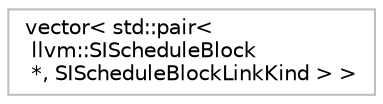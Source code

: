 digraph "Graphical Class Hierarchy"
{
 // LATEX_PDF_SIZE
  bgcolor="transparent";
  edge [fontname="Helvetica",fontsize="10",labelfontname="Helvetica",labelfontsize="10"];
  node [fontname="Helvetica",fontsize="10",shape=record];
  rankdir="LR";
  Node0 [label="vector\< std::pair\<\l llvm::SIScheduleBlock\l *, SIScheduleBlockLinkKind \> \>",height=0.2,width=0.4,color="grey75",tooltip=" "];
}
